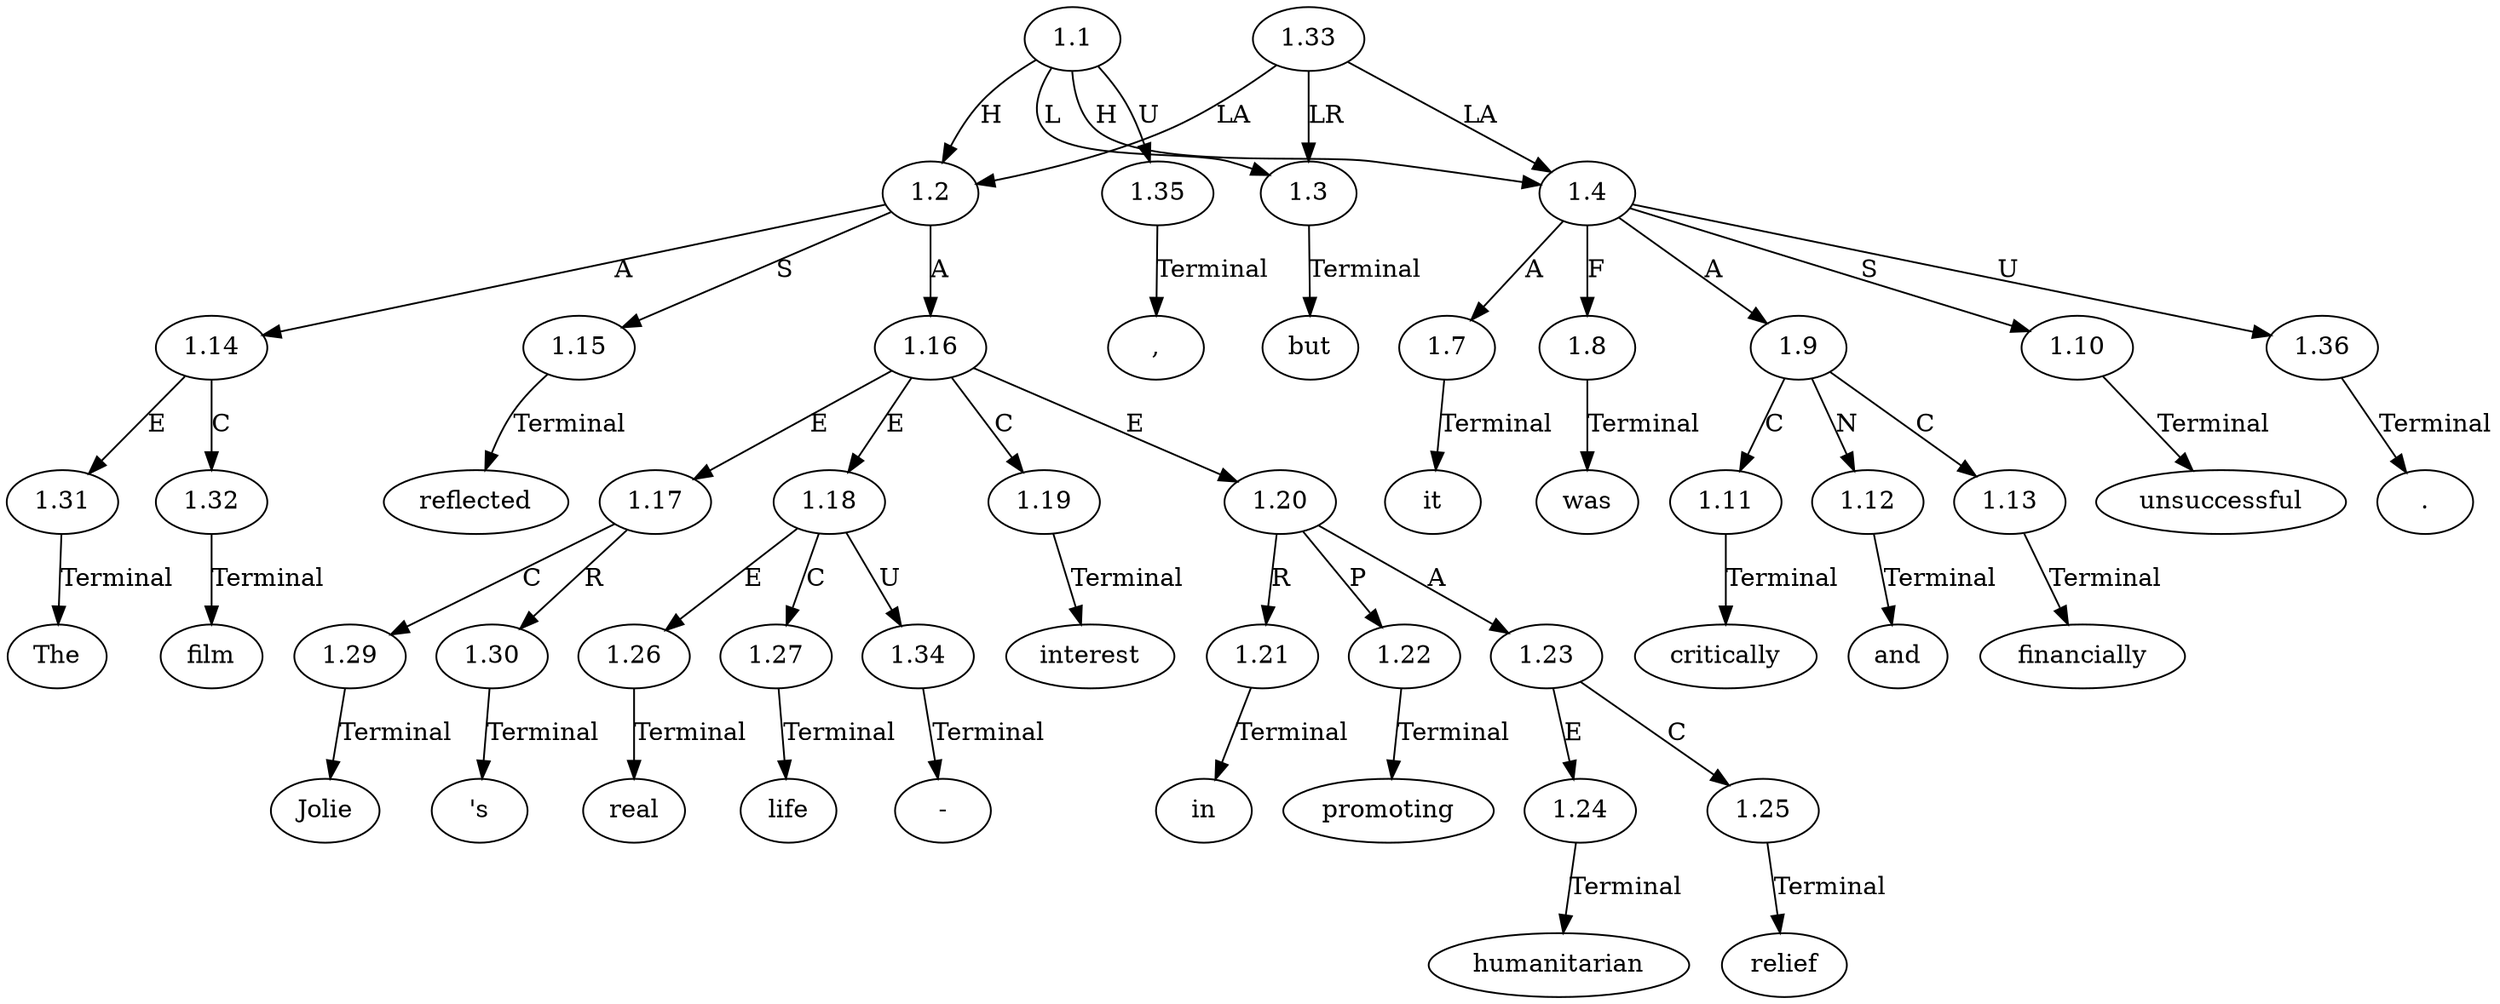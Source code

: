 // Graph
digraph {
	0.1 [label=The ordering=out]
	0.10 [label=in ordering=out]
	0.11 [label=promoting ordering=out]
	0.12 [label=humanitarian ordering=out]
	0.13 [label=relief ordering=out]
	0.14 [label="," ordering=out]
	0.15 [label=but ordering=out]
	0.16 [label=it ordering=out]
	0.17 [label=was ordering=out]
	0.18 [label=critically ordering=out]
	0.19 [label=and ordering=out]
	0.2 [label=film ordering=out]
	0.20 [label=financially ordering=out]
	0.21 [label=unsuccessful ordering=out]
	0.22 [label="." ordering=out]
	0.3 [label=reflected ordering=out]
	0.4 [label=Jolie ordering=out]
	0.5 [label="'s" ordering=out]
	0.6 [label=real ordering=out]
	0.7 [label="-" ordering=out]
	0.8 [label=life ordering=out]
	0.9 [label=interest ordering=out]
	1.1 [label=1.1 ordering=out]
	1.2 [label=1.2 ordering=out]
	1.3 [label=1.3 ordering=out]
	1.4 [label=1.4 ordering=out]
	1.7 [label=1.7 ordering=out]
	1.8 [label=1.8 ordering=out]
	1.9 [label=1.9 ordering=out]
	1.10 [label=1.10 ordering=out]
	1.11 [label=1.11 ordering=out]
	1.12 [label=1.12 ordering=out]
	1.13 [label=1.13 ordering=out]
	1.14 [label=1.14 ordering=out]
	1.15 [label=1.15 ordering=out]
	1.16 [label=1.16 ordering=out]
	1.17 [label=1.17 ordering=out]
	1.18 [label=1.18 ordering=out]
	1.19 [label=1.19 ordering=out]
	1.20 [label=1.20 ordering=out]
	1.21 [label=1.21 ordering=out]
	1.22 [label=1.22 ordering=out]
	1.23 [label=1.23 ordering=out]
	1.24 [label=1.24 ordering=out]
	1.25 [label=1.25 ordering=out]
	1.26 [label=1.26 ordering=out]
	1.27 [label=1.27 ordering=out]
	1.29 [label=1.29 ordering=out]
	1.30 [label=1.30 ordering=out]
	1.31 [label=1.31 ordering=out]
	1.32 [label=1.32 ordering=out]
	1.33 [label=1.33 ordering=out]
	1.34 [label=1.34 ordering=out]
	1.35 [label=1.35 ordering=out]
	1.36 [label=1.36 ordering=out]
	1.1 -> 1.2 [label=H ordering=out]
	1.1 -> 1.3 [label=L ordering=out]
	1.1 -> 1.4 [label=H ordering=out]
	1.1 -> 1.35 [label=U ordering=out]
	1.2 -> 1.14 [label=A ordering=out]
	1.2 -> 1.15 [label=S ordering=out]
	1.2 -> 1.16 [label=A ordering=out]
	1.3 -> 0.15 [label=Terminal ordering=out]
	1.4 -> 1.7 [label=A ordering=out]
	1.4 -> 1.8 [label=F ordering=out]
	1.4 -> 1.9 [label=A ordering=out]
	1.4 -> 1.10 [label=S ordering=out]
	1.4 -> 1.36 [label=U ordering=out]
	1.7 -> 0.16 [label=Terminal ordering=out]
	1.8 -> 0.17 [label=Terminal ordering=out]
	1.9 -> 1.11 [label=C ordering=out]
	1.9 -> 1.12 [label=N ordering=out]
	1.9 -> 1.13 [label=C ordering=out]
	1.10 -> 0.21 [label=Terminal ordering=out]
	1.11 -> 0.18 [label=Terminal ordering=out]
	1.12 -> 0.19 [label=Terminal ordering=out]
	1.13 -> 0.20 [label=Terminal ordering=out]
	1.14 -> 1.31 [label=E ordering=out]
	1.14 -> 1.32 [label=C ordering=out]
	1.15 -> 0.3 [label=Terminal ordering=out]
	1.16 -> 1.17 [label=E ordering=out]
	1.16 -> 1.18 [label=E ordering=out]
	1.16 -> 1.19 [label=C ordering=out]
	1.16 -> 1.20 [label=E ordering=out]
	1.17 -> 1.29 [label=C ordering=out]
	1.17 -> 1.30 [label=R ordering=out]
	1.18 -> 1.26 [label=E ordering=out]
	1.18 -> 1.27 [label=C ordering=out]
	1.18 -> 1.34 [label=U ordering=out]
	1.19 -> 0.9 [label=Terminal ordering=out]
	1.20 -> 1.21 [label=R ordering=out]
	1.20 -> 1.22 [label=P ordering=out]
	1.20 -> 1.23 [label=A ordering=out]
	1.21 -> 0.10 [label=Terminal ordering=out]
	1.22 -> 0.11 [label=Terminal ordering=out]
	1.23 -> 1.24 [label=E ordering=out]
	1.23 -> 1.25 [label=C ordering=out]
	1.24 -> 0.12 [label=Terminal ordering=out]
	1.25 -> 0.13 [label=Terminal ordering=out]
	1.26 -> 0.6 [label=Terminal ordering=out]
	1.27 -> 0.8 [label=Terminal ordering=out]
	1.29 -> 0.4 [label=Terminal ordering=out]
	1.30 -> 0.5 [label=Terminal ordering=out]
	1.31 -> 0.1 [label=Terminal ordering=out]
	1.32 -> 0.2 [label=Terminal ordering=out]
	1.33 -> 1.2 [label=LA ordering=out]
	1.33 -> 1.3 [label=LR ordering=out]
	1.33 -> 1.4 [label=LA ordering=out]
	1.34 -> 0.7 [label=Terminal ordering=out]
	1.35 -> 0.14 [label=Terminal ordering=out]
	1.36 -> 0.22 [label=Terminal ordering=out]
}
